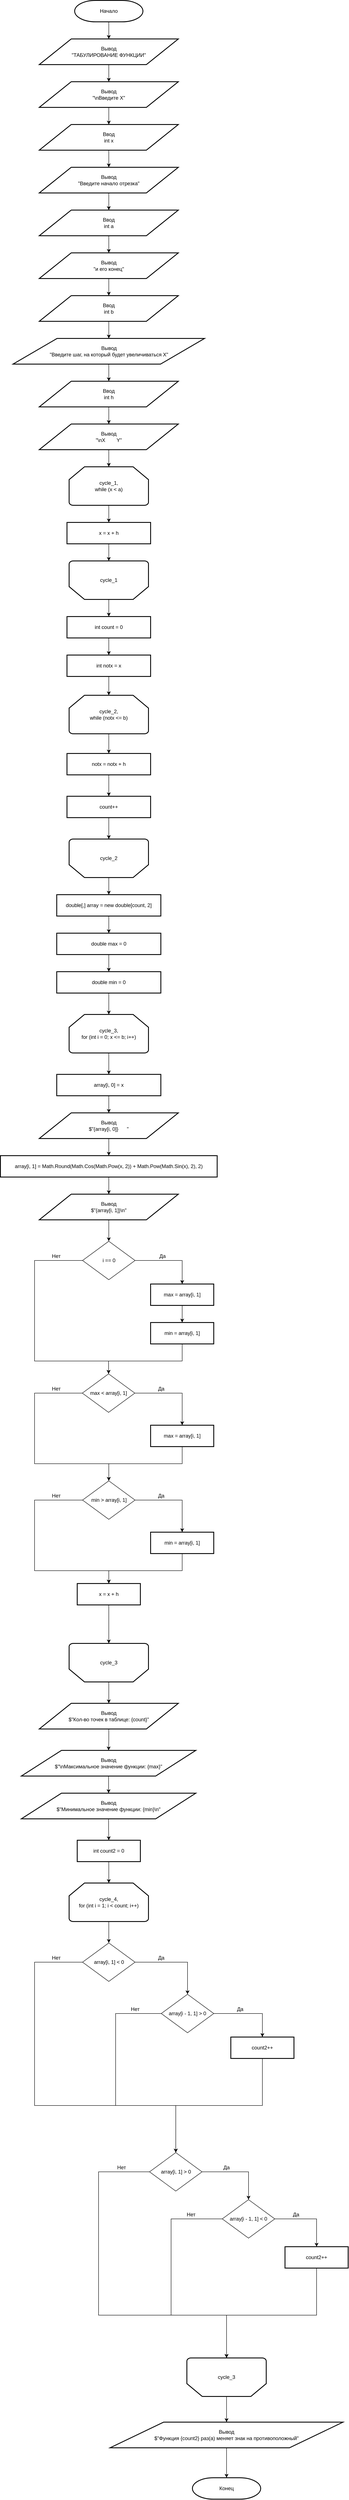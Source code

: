 <mxfile version="21.2.9" type="device">
  <diagram name="Страница 1" id="Z9K1tNPKtI9AY-vkeQpS">
    <mxGraphModel dx="1062" dy="590" grid="1" gridSize="10" guides="1" tooltips="1" connect="1" arrows="1" fold="1" page="1" pageScale="1" pageWidth="827" pageHeight="1169" math="0" shadow="0">
      <root>
        <mxCell id="0" />
        <mxCell id="1" parent="0" />
        <mxCell id="MlwLrJfvHU8HXWH9NpBG-1" style="edgeStyle=orthogonalEdgeStyle;rounded=0;orthogonalLoop=1;jettySize=auto;html=1;exitX=0.5;exitY=1;exitDx=0;exitDy=0;exitPerimeter=0;entryX=0.5;entryY=0;entryDx=0;entryDy=0;" edge="1" parent="1" source="2JxqPy2QXHR2AHmcMR86-1" target="ryswpVJ10NMLdz56twCL-1">
          <mxGeometry relative="1" as="geometry" />
        </mxCell>
        <mxCell id="2JxqPy2QXHR2AHmcMR86-1" value="Начало" style="strokeWidth=2;html=1;shape=mxgraph.flowchart.terminator;whiteSpace=wrap;" parent="1" vertex="1">
          <mxGeometry x="334" y="40" width="160" height="50" as="geometry" />
        </mxCell>
        <mxCell id="MlwLrJfvHU8HXWH9NpBG-23" style="edgeStyle=orthogonalEdgeStyle;rounded=0;orthogonalLoop=1;jettySize=auto;html=1;exitX=0.5;exitY=1;exitDx=0;exitDy=0;entryX=0.5;entryY=1;entryDx=0;entryDy=0;entryPerimeter=0;" edge="1" parent="1" source="5HvoogiQ1ebR22sNOO8Z-6" target="Q4O4J-r0xlCEo4uOXyzh-45">
          <mxGeometry relative="1" as="geometry" />
        </mxCell>
        <mxCell id="5HvoogiQ1ebR22sNOO8Z-6" value="x = x + h" style="rounded=1;whiteSpace=wrap;html=1;absoluteArcSize=1;arcSize=0;strokeWidth=2;" parent="1" vertex="1">
          <mxGeometry x="316" y="1260" width="196" height="50" as="geometry" />
        </mxCell>
        <mxCell id="MlwLrJfvHU8HXWH9NpBG-3" style="edgeStyle=orthogonalEdgeStyle;rounded=0;orthogonalLoop=1;jettySize=auto;html=1;exitX=0.5;exitY=1;exitDx=0;exitDy=0;entryX=0.5;entryY=0;entryDx=0;entryDy=0;" edge="1" parent="1" source="ryswpVJ10NMLdz56twCL-1" target="MlwLrJfvHU8HXWH9NpBG-2">
          <mxGeometry relative="1" as="geometry" />
        </mxCell>
        <mxCell id="ryswpVJ10NMLdz56twCL-1" value="Вывод&lt;br&gt;&quot;ТАБУЛИРОВАНИЕ ФУНКЦИИ&quot;" style="shape=parallelogram;html=1;strokeWidth=2;perimeter=parallelogramPerimeter;whiteSpace=wrap;rounded=1;arcSize=0;size=0.23;" parent="1" vertex="1">
          <mxGeometry x="251" y="130" width="326" height="60" as="geometry" />
        </mxCell>
        <mxCell id="MlwLrJfvHU8HXWH9NpBG-59" style="edgeStyle=orthogonalEdgeStyle;rounded=0;orthogonalLoop=1;jettySize=auto;html=1;exitX=1;exitY=0.5;exitDx=0;exitDy=0;entryX=0.5;entryY=0;entryDx=0;entryDy=0;" edge="1" parent="1" source="EwrpvE9RAgZ8z1VkeaF3-3" target="MlwLrJfvHU8HXWH9NpBG-58">
          <mxGeometry relative="1" as="geometry" />
        </mxCell>
        <mxCell id="MlwLrJfvHU8HXWH9NpBG-64" style="edgeStyle=orthogonalEdgeStyle;rounded=0;orthogonalLoop=1;jettySize=auto;html=1;exitX=0;exitY=0.5;exitDx=0;exitDy=0;entryX=0.5;entryY=0;entryDx=0;entryDy=0;" edge="1" parent="1" source="EwrpvE9RAgZ8z1VkeaF3-3" target="MlwLrJfvHU8HXWH9NpBG-62">
          <mxGeometry relative="1" as="geometry">
            <Array as="points">
              <mxPoint x="240" y="2985" />
              <mxPoint x="240" y="3220" />
              <mxPoint x="414" y="3220" />
            </Array>
          </mxGeometry>
        </mxCell>
        <mxCell id="EwrpvE9RAgZ8z1VkeaF3-3" value="i == 0" style="rhombus;whiteSpace=wrap;html=1;" parent="1" vertex="1">
          <mxGeometry x="352.5" y="2940" width="123" height="90" as="geometry" />
        </mxCell>
        <mxCell id="EwrpvE9RAgZ8z1VkeaF3-10" value="Да" style="text;html=1;strokeColor=none;fillColor=none;align=center;verticalAlign=middle;whiteSpace=wrap;rounded=0;" parent="1" vertex="1">
          <mxGeometry x="509.5" y="2960" width="60" height="30" as="geometry" />
        </mxCell>
        <mxCell id="EwrpvE9RAgZ8z1VkeaF3-16" value="Нет" style="text;html=1;strokeColor=none;fillColor=none;align=center;verticalAlign=middle;whiteSpace=wrap;rounded=0;" parent="1" vertex="1">
          <mxGeometry x="261" y="2960" width="60" height="30" as="geometry" />
        </mxCell>
        <mxCell id="EwrpvE9RAgZ8z1VkeaF3-70" value="Конец" style="strokeWidth=2;html=1;shape=mxgraph.flowchart.terminator;whiteSpace=wrap;" parent="1" vertex="1">
          <mxGeometry x="610" y="5830" width="160" height="50" as="geometry" />
        </mxCell>
        <mxCell id="MlwLrJfvHU8HXWH9NpBG-22" style="edgeStyle=orthogonalEdgeStyle;rounded=0;orthogonalLoop=1;jettySize=auto;html=1;exitX=0.5;exitY=1;exitDx=0;exitDy=0;exitPerimeter=0;entryX=0.5;entryY=0;entryDx=0;entryDy=0;" edge="1" parent="1" source="Q4O4J-r0xlCEo4uOXyzh-39" target="5HvoogiQ1ebR22sNOO8Z-6">
          <mxGeometry relative="1" as="geometry" />
        </mxCell>
        <mxCell id="Q4O4J-r0xlCEo4uOXyzh-39" value="cycle_1,&lt;br&gt;while (x &amp;lt; a)" style="strokeWidth=2;html=1;shape=mxgraph.flowchart.loop_limit;whiteSpace=wrap;" parent="1" vertex="1">
          <mxGeometry x="321" y="1130" width="186" height="90" as="geometry" />
        </mxCell>
        <mxCell id="Q4O4J-r0xlCEo4uOXyzh-47" value="" style="group" parent="1" vertex="1" connectable="0">
          <mxGeometry x="321" y="1350" width="186" height="90" as="geometry" />
        </mxCell>
        <mxCell id="Q4O4J-r0xlCEo4uOXyzh-45" value="" style="strokeWidth=2;html=1;shape=mxgraph.flowchart.loop_limit;whiteSpace=wrap;rotation=-180;" parent="Q4O4J-r0xlCEo4uOXyzh-47" vertex="1">
          <mxGeometry width="186" height="90" as="geometry" />
        </mxCell>
        <mxCell id="Q4O4J-r0xlCEo4uOXyzh-46" value="cycle_1" style="text;html=1;strokeColor=none;fillColor=none;align=center;verticalAlign=middle;whiteSpace=wrap;rounded=0;" parent="Q4O4J-r0xlCEo4uOXyzh-47" vertex="1">
          <mxGeometry x="63" y="30" width="60" height="30" as="geometry" />
        </mxCell>
        <mxCell id="MlwLrJfvHU8HXWH9NpBG-5" style="edgeStyle=orthogonalEdgeStyle;rounded=0;orthogonalLoop=1;jettySize=auto;html=1;exitX=0.5;exitY=1;exitDx=0;exitDy=0;entryX=0.5;entryY=0;entryDx=0;entryDy=0;" edge="1" parent="1" source="MlwLrJfvHU8HXWH9NpBG-2" target="MlwLrJfvHU8HXWH9NpBG-4">
          <mxGeometry relative="1" as="geometry" />
        </mxCell>
        <mxCell id="MlwLrJfvHU8HXWH9NpBG-2" value="Вывод&lt;br&gt;&quot;\nВведите X&quot;" style="shape=parallelogram;html=1;strokeWidth=2;perimeter=parallelogramPerimeter;whiteSpace=wrap;rounded=1;arcSize=0;size=0.23;" vertex="1" parent="1">
          <mxGeometry x="251" y="230" width="326" height="60" as="geometry" />
        </mxCell>
        <mxCell id="MlwLrJfvHU8HXWH9NpBG-7" style="edgeStyle=orthogonalEdgeStyle;rounded=0;orthogonalLoop=1;jettySize=auto;html=1;exitX=0.5;exitY=1;exitDx=0;exitDy=0;entryX=0.5;entryY=0;entryDx=0;entryDy=0;" edge="1" parent="1" source="MlwLrJfvHU8HXWH9NpBG-4" target="MlwLrJfvHU8HXWH9NpBG-6">
          <mxGeometry relative="1" as="geometry" />
        </mxCell>
        <mxCell id="MlwLrJfvHU8HXWH9NpBG-4" value="Ввод&lt;br&gt;int x" style="shape=parallelogram;html=1;strokeWidth=2;perimeter=parallelogramPerimeter;whiteSpace=wrap;rounded=1;arcSize=0;size=0.23;" vertex="1" parent="1">
          <mxGeometry x="251" y="330" width="326" height="60" as="geometry" />
        </mxCell>
        <mxCell id="MlwLrJfvHU8HXWH9NpBG-9" style="edgeStyle=orthogonalEdgeStyle;rounded=0;orthogonalLoop=1;jettySize=auto;html=1;exitX=0.5;exitY=1;exitDx=0;exitDy=0;entryX=0.5;entryY=0;entryDx=0;entryDy=0;" edge="1" parent="1" source="MlwLrJfvHU8HXWH9NpBG-6" target="MlwLrJfvHU8HXWH9NpBG-8">
          <mxGeometry relative="1" as="geometry" />
        </mxCell>
        <mxCell id="MlwLrJfvHU8HXWH9NpBG-6" value="Вывод&lt;br&gt;&quot;Введите начало отрезка&quot;" style="shape=parallelogram;html=1;strokeWidth=2;perimeter=parallelogramPerimeter;whiteSpace=wrap;rounded=1;arcSize=0;size=0.23;" vertex="1" parent="1">
          <mxGeometry x="251" y="430" width="326" height="60" as="geometry" />
        </mxCell>
        <mxCell id="MlwLrJfvHU8HXWH9NpBG-11" style="edgeStyle=orthogonalEdgeStyle;rounded=0;orthogonalLoop=1;jettySize=auto;html=1;exitX=0.5;exitY=1;exitDx=0;exitDy=0;entryX=0.5;entryY=0;entryDx=0;entryDy=0;" edge="1" parent="1" source="MlwLrJfvHU8HXWH9NpBG-8" target="MlwLrJfvHU8HXWH9NpBG-10">
          <mxGeometry relative="1" as="geometry" />
        </mxCell>
        <mxCell id="MlwLrJfvHU8HXWH9NpBG-8" value="Ввод&lt;br&gt;int a" style="shape=parallelogram;html=1;strokeWidth=2;perimeter=parallelogramPerimeter;whiteSpace=wrap;rounded=1;arcSize=0;size=0.23;" vertex="1" parent="1">
          <mxGeometry x="251" y="530" width="326" height="60" as="geometry" />
        </mxCell>
        <mxCell id="MlwLrJfvHU8HXWH9NpBG-13" style="edgeStyle=orthogonalEdgeStyle;rounded=0;orthogonalLoop=1;jettySize=auto;html=1;exitX=0.5;exitY=1;exitDx=0;exitDy=0;entryX=0.5;entryY=0;entryDx=0;entryDy=0;" edge="1" parent="1" source="MlwLrJfvHU8HXWH9NpBG-10" target="MlwLrJfvHU8HXWH9NpBG-12">
          <mxGeometry relative="1" as="geometry" />
        </mxCell>
        <mxCell id="MlwLrJfvHU8HXWH9NpBG-10" value="Вывод&lt;br&gt;&quot;и его конец&quot;" style="shape=parallelogram;html=1;strokeWidth=2;perimeter=parallelogramPerimeter;whiteSpace=wrap;rounded=1;arcSize=0;size=0.23;" vertex="1" parent="1">
          <mxGeometry x="251" y="630" width="326" height="60" as="geometry" />
        </mxCell>
        <mxCell id="MlwLrJfvHU8HXWH9NpBG-15" style="edgeStyle=orthogonalEdgeStyle;rounded=0;orthogonalLoop=1;jettySize=auto;html=1;exitX=0.5;exitY=1;exitDx=0;exitDy=0;entryX=0.5;entryY=0;entryDx=0;entryDy=0;" edge="1" parent="1" source="MlwLrJfvHU8HXWH9NpBG-12" target="MlwLrJfvHU8HXWH9NpBG-14">
          <mxGeometry relative="1" as="geometry" />
        </mxCell>
        <mxCell id="MlwLrJfvHU8HXWH9NpBG-12" value="Ввод&lt;br&gt;int b" style="shape=parallelogram;html=1;strokeWidth=2;perimeter=parallelogramPerimeter;whiteSpace=wrap;rounded=1;arcSize=0;size=0.23;" vertex="1" parent="1">
          <mxGeometry x="251" y="730" width="326" height="60" as="geometry" />
        </mxCell>
        <mxCell id="MlwLrJfvHU8HXWH9NpBG-17" style="edgeStyle=orthogonalEdgeStyle;rounded=0;orthogonalLoop=1;jettySize=auto;html=1;exitX=0.5;exitY=1;exitDx=0;exitDy=0;entryX=0.5;entryY=0;entryDx=0;entryDy=0;" edge="1" parent="1" source="MlwLrJfvHU8HXWH9NpBG-14" target="MlwLrJfvHU8HXWH9NpBG-16">
          <mxGeometry relative="1" as="geometry" />
        </mxCell>
        <mxCell id="MlwLrJfvHU8HXWH9NpBG-14" value="Вывод&lt;br&gt;&quot;Введите шаг, на который будет увеличиваться X&quot;" style="shape=parallelogram;html=1;strokeWidth=2;perimeter=parallelogramPerimeter;whiteSpace=wrap;rounded=1;arcSize=0;size=0.23;" vertex="1" parent="1">
          <mxGeometry x="189.5" y="830" width="449" height="60" as="geometry" />
        </mxCell>
        <mxCell id="MlwLrJfvHU8HXWH9NpBG-20" style="edgeStyle=orthogonalEdgeStyle;rounded=0;orthogonalLoop=1;jettySize=auto;html=1;exitX=0.5;exitY=1;exitDx=0;exitDy=0;entryX=0.5;entryY=0;entryDx=0;entryDy=0;" edge="1" parent="1" source="MlwLrJfvHU8HXWH9NpBG-16" target="MlwLrJfvHU8HXWH9NpBG-19">
          <mxGeometry relative="1" as="geometry" />
        </mxCell>
        <mxCell id="MlwLrJfvHU8HXWH9NpBG-16" value="Ввод&lt;br&gt;int h" style="shape=parallelogram;html=1;strokeWidth=2;perimeter=parallelogramPerimeter;whiteSpace=wrap;rounded=1;arcSize=0;size=0.23;" vertex="1" parent="1">
          <mxGeometry x="251" y="930" width="326" height="60" as="geometry" />
        </mxCell>
        <mxCell id="MlwLrJfvHU8HXWH9NpBG-21" style="edgeStyle=orthogonalEdgeStyle;rounded=0;orthogonalLoop=1;jettySize=auto;html=1;exitX=0.5;exitY=1;exitDx=0;exitDy=0;entryX=0.5;entryY=0;entryDx=0;entryDy=0;entryPerimeter=0;" edge="1" parent="1" source="MlwLrJfvHU8HXWH9NpBG-19" target="Q4O4J-r0xlCEo4uOXyzh-39">
          <mxGeometry relative="1" as="geometry" />
        </mxCell>
        <mxCell id="MlwLrJfvHU8HXWH9NpBG-19" value="Вывод&lt;br&gt;&quot;\nX&amp;nbsp; &amp;nbsp; &amp;nbsp; &amp;nbsp; Y&quot;" style="shape=parallelogram;html=1;strokeWidth=2;perimeter=parallelogramPerimeter;whiteSpace=wrap;rounded=1;arcSize=0;size=0.23;" vertex="1" parent="1">
          <mxGeometry x="251" y="1030" width="326" height="60" as="geometry" />
        </mxCell>
        <mxCell id="MlwLrJfvHU8HXWH9NpBG-27" style="edgeStyle=orthogonalEdgeStyle;rounded=0;orthogonalLoop=1;jettySize=auto;html=1;exitX=0.5;exitY=1;exitDx=0;exitDy=0;entryX=0.5;entryY=0;entryDx=0;entryDy=0;" edge="1" parent="1" source="MlwLrJfvHU8HXWH9NpBG-24" target="MlwLrJfvHU8HXWH9NpBG-26">
          <mxGeometry relative="1" as="geometry" />
        </mxCell>
        <mxCell id="MlwLrJfvHU8HXWH9NpBG-24" value="int count = 0" style="rounded=1;whiteSpace=wrap;html=1;absoluteArcSize=1;arcSize=0;strokeWidth=2;" vertex="1" parent="1">
          <mxGeometry x="316" y="1480" width="196" height="50" as="geometry" />
        </mxCell>
        <mxCell id="MlwLrJfvHU8HXWH9NpBG-25" style="edgeStyle=orthogonalEdgeStyle;rounded=0;orthogonalLoop=1;jettySize=auto;html=1;exitX=0.5;exitY=0;exitDx=0;exitDy=0;exitPerimeter=0;entryX=0.5;entryY=0;entryDx=0;entryDy=0;" edge="1" parent="1" source="Q4O4J-r0xlCEo4uOXyzh-45" target="MlwLrJfvHU8HXWH9NpBG-24">
          <mxGeometry relative="1" as="geometry" />
        </mxCell>
        <mxCell id="MlwLrJfvHU8HXWH9NpBG-29" style="edgeStyle=orthogonalEdgeStyle;rounded=0;orthogonalLoop=1;jettySize=auto;html=1;exitX=0.5;exitY=1;exitDx=0;exitDy=0;entryX=0.5;entryY=0;entryDx=0;entryDy=0;entryPerimeter=0;" edge="1" parent="1" source="MlwLrJfvHU8HXWH9NpBG-26" target="MlwLrJfvHU8HXWH9NpBG-28">
          <mxGeometry relative="1" as="geometry" />
        </mxCell>
        <mxCell id="MlwLrJfvHU8HXWH9NpBG-26" value="int notx = x" style="rounded=1;whiteSpace=wrap;html=1;absoluteArcSize=1;arcSize=0;strokeWidth=2;" vertex="1" parent="1">
          <mxGeometry x="316" y="1570" width="196" height="50" as="geometry" />
        </mxCell>
        <mxCell id="MlwLrJfvHU8HXWH9NpBG-31" style="edgeStyle=orthogonalEdgeStyle;rounded=0;orthogonalLoop=1;jettySize=auto;html=1;exitX=0.5;exitY=1;exitDx=0;exitDy=0;exitPerimeter=0;entryX=0.5;entryY=0;entryDx=0;entryDy=0;" edge="1" parent="1" source="MlwLrJfvHU8HXWH9NpBG-28" target="MlwLrJfvHU8HXWH9NpBG-30">
          <mxGeometry relative="1" as="geometry" />
        </mxCell>
        <mxCell id="MlwLrJfvHU8HXWH9NpBG-28" value="cycle_2,&lt;br&gt;while (notx &amp;lt;= b)" style="strokeWidth=2;html=1;shape=mxgraph.flowchart.loop_limit;whiteSpace=wrap;" vertex="1" parent="1">
          <mxGeometry x="321" y="1664" width="186" height="90" as="geometry" />
        </mxCell>
        <mxCell id="MlwLrJfvHU8HXWH9NpBG-33" style="edgeStyle=orthogonalEdgeStyle;rounded=0;orthogonalLoop=1;jettySize=auto;html=1;exitX=0.5;exitY=1;exitDx=0;exitDy=0;entryX=0.5;entryY=0;entryDx=0;entryDy=0;" edge="1" parent="1" source="MlwLrJfvHU8HXWH9NpBG-30" target="MlwLrJfvHU8HXWH9NpBG-32">
          <mxGeometry relative="1" as="geometry" />
        </mxCell>
        <mxCell id="MlwLrJfvHU8HXWH9NpBG-30" value="notx = notx + h" style="rounded=1;whiteSpace=wrap;html=1;absoluteArcSize=1;arcSize=0;strokeWidth=2;" vertex="1" parent="1">
          <mxGeometry x="316" y="1800" width="196" height="50" as="geometry" />
        </mxCell>
        <mxCell id="MlwLrJfvHU8HXWH9NpBG-40" style="edgeStyle=orthogonalEdgeStyle;rounded=0;orthogonalLoop=1;jettySize=auto;html=1;exitX=0.5;exitY=1;exitDx=0;exitDy=0;entryX=0.5;entryY=1;entryDx=0;entryDy=0;entryPerimeter=0;" edge="1" parent="1" source="MlwLrJfvHU8HXWH9NpBG-32" target="MlwLrJfvHU8HXWH9NpBG-37">
          <mxGeometry relative="1" as="geometry" />
        </mxCell>
        <mxCell id="MlwLrJfvHU8HXWH9NpBG-32" value="count++" style="rounded=1;whiteSpace=wrap;html=1;absoluteArcSize=1;arcSize=0;strokeWidth=2;" vertex="1" parent="1">
          <mxGeometry x="316" y="1900" width="196" height="50" as="geometry" />
        </mxCell>
        <mxCell id="MlwLrJfvHU8HXWH9NpBG-36" value="" style="group" vertex="1" connectable="0" parent="1">
          <mxGeometry x="321" y="2000" width="186" height="90" as="geometry" />
        </mxCell>
        <mxCell id="MlwLrJfvHU8HXWH9NpBG-37" value="" style="strokeWidth=2;html=1;shape=mxgraph.flowchart.loop_limit;whiteSpace=wrap;rotation=-180;" vertex="1" parent="MlwLrJfvHU8HXWH9NpBG-36">
          <mxGeometry width="186" height="90" as="geometry" />
        </mxCell>
        <mxCell id="MlwLrJfvHU8HXWH9NpBG-38" value="cycle_2" style="text;html=1;strokeColor=none;fillColor=none;align=center;verticalAlign=middle;whiteSpace=wrap;rounded=0;" vertex="1" parent="MlwLrJfvHU8HXWH9NpBG-36">
          <mxGeometry x="63" y="30" width="60" height="30" as="geometry" />
        </mxCell>
        <mxCell id="MlwLrJfvHU8HXWH9NpBG-44" style="edgeStyle=orthogonalEdgeStyle;rounded=0;orthogonalLoop=1;jettySize=auto;html=1;exitX=0.5;exitY=1;exitDx=0;exitDy=0;entryX=0.5;entryY=0;entryDx=0;entryDy=0;" edge="1" parent="1" source="MlwLrJfvHU8HXWH9NpBG-41" target="MlwLrJfvHU8HXWH9NpBG-43">
          <mxGeometry relative="1" as="geometry" />
        </mxCell>
        <mxCell id="MlwLrJfvHU8HXWH9NpBG-41" value="double[,] array = new double[count, 2]" style="rounded=1;whiteSpace=wrap;html=1;absoluteArcSize=1;arcSize=0;strokeWidth=2;" vertex="1" parent="1">
          <mxGeometry x="292" y="2130" width="244" height="50" as="geometry" />
        </mxCell>
        <mxCell id="MlwLrJfvHU8HXWH9NpBG-42" style="edgeStyle=orthogonalEdgeStyle;rounded=0;orthogonalLoop=1;jettySize=auto;html=1;exitX=0.5;exitY=0;exitDx=0;exitDy=0;exitPerimeter=0;entryX=0.5;entryY=0;entryDx=0;entryDy=0;" edge="1" parent="1" source="MlwLrJfvHU8HXWH9NpBG-37" target="MlwLrJfvHU8HXWH9NpBG-41">
          <mxGeometry relative="1" as="geometry" />
        </mxCell>
        <mxCell id="MlwLrJfvHU8HXWH9NpBG-46" style="edgeStyle=orthogonalEdgeStyle;rounded=0;orthogonalLoop=1;jettySize=auto;html=1;exitX=0.5;exitY=1;exitDx=0;exitDy=0;entryX=0.5;entryY=0;entryDx=0;entryDy=0;" edge="1" parent="1" source="MlwLrJfvHU8HXWH9NpBG-43" target="MlwLrJfvHU8HXWH9NpBG-45">
          <mxGeometry relative="1" as="geometry" />
        </mxCell>
        <mxCell id="MlwLrJfvHU8HXWH9NpBG-43" value="double max = 0" style="rounded=1;whiteSpace=wrap;html=1;absoluteArcSize=1;arcSize=0;strokeWidth=2;" vertex="1" parent="1">
          <mxGeometry x="292" y="2220" width="244" height="50" as="geometry" />
        </mxCell>
        <mxCell id="MlwLrJfvHU8HXWH9NpBG-48" style="edgeStyle=orthogonalEdgeStyle;rounded=0;orthogonalLoop=1;jettySize=auto;html=1;exitX=0.5;exitY=1;exitDx=0;exitDy=0;entryX=0.5;entryY=0;entryDx=0;entryDy=0;entryPerimeter=0;" edge="1" parent="1" source="MlwLrJfvHU8HXWH9NpBG-45" target="MlwLrJfvHU8HXWH9NpBG-47">
          <mxGeometry relative="1" as="geometry" />
        </mxCell>
        <mxCell id="MlwLrJfvHU8HXWH9NpBG-45" value="double min = 0" style="rounded=1;whiteSpace=wrap;html=1;absoluteArcSize=1;arcSize=0;strokeWidth=2;" vertex="1" parent="1">
          <mxGeometry x="292" y="2310" width="244" height="50" as="geometry" />
        </mxCell>
        <mxCell id="MlwLrJfvHU8HXWH9NpBG-50" style="edgeStyle=orthogonalEdgeStyle;rounded=0;orthogonalLoop=1;jettySize=auto;html=1;exitX=0.5;exitY=1;exitDx=0;exitDy=0;exitPerimeter=0;entryX=0.5;entryY=0;entryDx=0;entryDy=0;" edge="1" parent="1" source="MlwLrJfvHU8HXWH9NpBG-47" target="MlwLrJfvHU8HXWH9NpBG-49">
          <mxGeometry relative="1" as="geometry" />
        </mxCell>
        <mxCell id="MlwLrJfvHU8HXWH9NpBG-47" value="cycle_3,&lt;br&gt;for (int i = 0; x &amp;lt;= b; i++)" style="strokeWidth=2;html=1;shape=mxgraph.flowchart.loop_limit;whiteSpace=wrap;" vertex="1" parent="1">
          <mxGeometry x="321" y="2410" width="186" height="90" as="geometry" />
        </mxCell>
        <mxCell id="MlwLrJfvHU8HXWH9NpBG-52" style="edgeStyle=orthogonalEdgeStyle;rounded=0;orthogonalLoop=1;jettySize=auto;html=1;exitX=0.5;exitY=1;exitDx=0;exitDy=0;entryX=0.5;entryY=0;entryDx=0;entryDy=0;" edge="1" parent="1" source="MlwLrJfvHU8HXWH9NpBG-49" target="MlwLrJfvHU8HXWH9NpBG-51">
          <mxGeometry relative="1" as="geometry" />
        </mxCell>
        <mxCell id="MlwLrJfvHU8HXWH9NpBG-49" value="array[i, 0] = x" style="rounded=1;whiteSpace=wrap;html=1;absoluteArcSize=1;arcSize=0;strokeWidth=2;" vertex="1" parent="1">
          <mxGeometry x="292" y="2550" width="244" height="50" as="geometry" />
        </mxCell>
        <mxCell id="MlwLrJfvHU8HXWH9NpBG-54" style="edgeStyle=orthogonalEdgeStyle;rounded=0;orthogonalLoop=1;jettySize=auto;html=1;exitX=0.5;exitY=1;exitDx=0;exitDy=0;entryX=0.5;entryY=0;entryDx=0;entryDy=0;" edge="1" parent="1" source="MlwLrJfvHU8HXWH9NpBG-51" target="MlwLrJfvHU8HXWH9NpBG-53">
          <mxGeometry relative="1" as="geometry" />
        </mxCell>
        <mxCell id="MlwLrJfvHU8HXWH9NpBG-51" value="Вывод&lt;br&gt;$&quot;{array[i, 0]}&amp;nbsp; &amp;nbsp; &amp;nbsp; &quot;" style="shape=parallelogram;html=1;strokeWidth=2;perimeter=parallelogramPerimeter;whiteSpace=wrap;rounded=1;arcSize=0;size=0.23;" vertex="1" parent="1">
          <mxGeometry x="251" y="2640" width="326" height="60" as="geometry" />
        </mxCell>
        <mxCell id="MlwLrJfvHU8HXWH9NpBG-56" style="edgeStyle=orthogonalEdgeStyle;rounded=0;orthogonalLoop=1;jettySize=auto;html=1;exitX=0.5;exitY=1;exitDx=0;exitDy=0;entryX=0.5;entryY=0;entryDx=0;entryDy=0;" edge="1" parent="1" source="MlwLrJfvHU8HXWH9NpBG-53" target="MlwLrJfvHU8HXWH9NpBG-55">
          <mxGeometry relative="1" as="geometry" />
        </mxCell>
        <mxCell id="MlwLrJfvHU8HXWH9NpBG-53" value="array[i, 1] = Math.Round(Math.Cos(Math.Pow(x, 2)) + Math.Pow(Math.Sin(x), 2), 2)" style="rounded=1;whiteSpace=wrap;html=1;absoluteArcSize=1;arcSize=0;strokeWidth=2;" vertex="1" parent="1">
          <mxGeometry x="160" y="2740" width="508" height="50" as="geometry" />
        </mxCell>
        <mxCell id="MlwLrJfvHU8HXWH9NpBG-57" style="edgeStyle=orthogonalEdgeStyle;rounded=0;orthogonalLoop=1;jettySize=auto;html=1;exitX=0.5;exitY=1;exitDx=0;exitDy=0;entryX=0.5;entryY=0;entryDx=0;entryDy=0;" edge="1" parent="1" source="MlwLrJfvHU8HXWH9NpBG-55" target="EwrpvE9RAgZ8z1VkeaF3-3">
          <mxGeometry relative="1" as="geometry" />
        </mxCell>
        <mxCell id="MlwLrJfvHU8HXWH9NpBG-55" value="Вывод&lt;br&gt;$&quot;{array[i, 1]}\n&quot;" style="shape=parallelogram;html=1;strokeWidth=2;perimeter=parallelogramPerimeter;whiteSpace=wrap;rounded=1;arcSize=0;size=0.23;" vertex="1" parent="1">
          <mxGeometry x="251" y="2830" width="326" height="60" as="geometry" />
        </mxCell>
        <mxCell id="MlwLrJfvHU8HXWH9NpBG-61" style="edgeStyle=orthogonalEdgeStyle;rounded=0;orthogonalLoop=1;jettySize=auto;html=1;exitX=0.5;exitY=1;exitDx=0;exitDy=0;entryX=0.5;entryY=0;entryDx=0;entryDy=0;" edge="1" parent="1" source="MlwLrJfvHU8HXWH9NpBG-58" target="MlwLrJfvHU8HXWH9NpBG-60">
          <mxGeometry relative="1" as="geometry" />
        </mxCell>
        <mxCell id="MlwLrJfvHU8HXWH9NpBG-58" value="max = array[i, 1]" style="rounded=1;whiteSpace=wrap;html=1;absoluteArcSize=1;arcSize=0;strokeWidth=2;" vertex="1" parent="1">
          <mxGeometry x="512" y="3040" width="148" height="50" as="geometry" />
        </mxCell>
        <mxCell id="MlwLrJfvHU8HXWH9NpBG-63" style="edgeStyle=orthogonalEdgeStyle;rounded=0;orthogonalLoop=1;jettySize=auto;html=1;exitX=0.5;exitY=1;exitDx=0;exitDy=0;entryX=0.5;entryY=0;entryDx=0;entryDy=0;" edge="1" parent="1" source="MlwLrJfvHU8HXWH9NpBG-60" target="MlwLrJfvHU8HXWH9NpBG-62">
          <mxGeometry relative="1" as="geometry">
            <Array as="points">
              <mxPoint x="586" y="3220" />
              <mxPoint x="414" y="3220" />
            </Array>
          </mxGeometry>
        </mxCell>
        <mxCell id="MlwLrJfvHU8HXWH9NpBG-60" value="min = array[i, 1]" style="rounded=1;whiteSpace=wrap;html=1;absoluteArcSize=1;arcSize=0;strokeWidth=2;" vertex="1" parent="1">
          <mxGeometry x="512" y="3130" width="148" height="50" as="geometry" />
        </mxCell>
        <mxCell id="MlwLrJfvHU8HXWH9NpBG-66" style="edgeStyle=orthogonalEdgeStyle;rounded=0;orthogonalLoop=1;jettySize=auto;html=1;exitX=1;exitY=0.5;exitDx=0;exitDy=0;entryX=0.5;entryY=0;entryDx=0;entryDy=0;" edge="1" parent="1" source="MlwLrJfvHU8HXWH9NpBG-62" target="MlwLrJfvHU8HXWH9NpBG-65">
          <mxGeometry relative="1" as="geometry" />
        </mxCell>
        <mxCell id="MlwLrJfvHU8HXWH9NpBG-70" style="edgeStyle=orthogonalEdgeStyle;rounded=0;orthogonalLoop=1;jettySize=auto;html=1;exitX=0;exitY=0.5;exitDx=0;exitDy=0;entryX=0.5;entryY=0;entryDx=0;entryDy=0;" edge="1" parent="1" source="MlwLrJfvHU8HXWH9NpBG-62" target="MlwLrJfvHU8HXWH9NpBG-68">
          <mxGeometry relative="1" as="geometry">
            <Array as="points">
              <mxPoint x="240" y="3295" />
              <mxPoint x="240" y="3460" />
              <mxPoint x="414" y="3460" />
            </Array>
          </mxGeometry>
        </mxCell>
        <mxCell id="MlwLrJfvHU8HXWH9NpBG-62" value="max &amp;lt; array[i, 1]" style="rhombus;whiteSpace=wrap;html=1;" vertex="1" parent="1">
          <mxGeometry x="352" y="3250" width="123" height="90" as="geometry" />
        </mxCell>
        <mxCell id="MlwLrJfvHU8HXWH9NpBG-69" style="edgeStyle=orthogonalEdgeStyle;rounded=0;orthogonalLoop=1;jettySize=auto;html=1;exitX=0.5;exitY=1;exitDx=0;exitDy=0;entryX=0.5;entryY=0;entryDx=0;entryDy=0;" edge="1" parent="1" source="MlwLrJfvHU8HXWH9NpBG-65" target="MlwLrJfvHU8HXWH9NpBG-68">
          <mxGeometry relative="1" as="geometry" />
        </mxCell>
        <mxCell id="MlwLrJfvHU8HXWH9NpBG-65" value="max = array[i, 1]" style="rounded=1;whiteSpace=wrap;html=1;absoluteArcSize=1;arcSize=0;strokeWidth=2;" vertex="1" parent="1">
          <mxGeometry x="512" y="3370" width="148" height="50" as="geometry" />
        </mxCell>
        <mxCell id="MlwLrJfvHU8HXWH9NpBG-67" value="Да" style="text;html=1;strokeColor=none;fillColor=none;align=center;verticalAlign=middle;whiteSpace=wrap;rounded=0;" vertex="1" parent="1">
          <mxGeometry x="507" y="3270" width="60" height="30" as="geometry" />
        </mxCell>
        <mxCell id="MlwLrJfvHU8HXWH9NpBG-73" style="edgeStyle=orthogonalEdgeStyle;rounded=0;orthogonalLoop=1;jettySize=auto;html=1;exitX=1;exitY=0.5;exitDx=0;exitDy=0;entryX=0.5;entryY=0;entryDx=0;entryDy=0;" edge="1" parent="1" source="MlwLrJfvHU8HXWH9NpBG-68" target="MlwLrJfvHU8HXWH9NpBG-72">
          <mxGeometry relative="1" as="geometry" />
        </mxCell>
        <mxCell id="MlwLrJfvHU8HXWH9NpBG-76" style="edgeStyle=orthogonalEdgeStyle;rounded=0;orthogonalLoop=1;jettySize=auto;html=1;exitX=0;exitY=0.5;exitDx=0;exitDy=0;entryX=0.5;entryY=0;entryDx=0;entryDy=0;" edge="1" parent="1" source="MlwLrJfvHU8HXWH9NpBG-68" target="MlwLrJfvHU8HXWH9NpBG-74">
          <mxGeometry relative="1" as="geometry">
            <Array as="points">
              <mxPoint x="240" y="3545" />
              <mxPoint x="240" y="3710" />
              <mxPoint x="414" y="3710" />
            </Array>
          </mxGeometry>
        </mxCell>
        <mxCell id="MlwLrJfvHU8HXWH9NpBG-68" value="min &amp;gt; array[i, 1]" style="rhombus;whiteSpace=wrap;html=1;" vertex="1" parent="1">
          <mxGeometry x="352.5" y="3500" width="123" height="90" as="geometry" />
        </mxCell>
        <mxCell id="MlwLrJfvHU8HXWH9NpBG-71" value="Нет" style="text;html=1;strokeColor=none;fillColor=none;align=center;verticalAlign=middle;whiteSpace=wrap;rounded=0;" vertex="1" parent="1">
          <mxGeometry x="261" y="3270" width="60" height="30" as="geometry" />
        </mxCell>
        <mxCell id="MlwLrJfvHU8HXWH9NpBG-75" style="edgeStyle=orthogonalEdgeStyle;rounded=0;orthogonalLoop=1;jettySize=auto;html=1;exitX=0.5;exitY=1;exitDx=0;exitDy=0;entryX=0.5;entryY=0;entryDx=0;entryDy=0;" edge="1" parent="1" source="MlwLrJfvHU8HXWH9NpBG-72" target="MlwLrJfvHU8HXWH9NpBG-74">
          <mxGeometry relative="1" as="geometry">
            <Array as="points">
              <mxPoint x="586" y="3710" />
              <mxPoint x="414" y="3710" />
            </Array>
          </mxGeometry>
        </mxCell>
        <mxCell id="MlwLrJfvHU8HXWH9NpBG-72" value="min = array[i, 1]" style="rounded=1;whiteSpace=wrap;html=1;absoluteArcSize=1;arcSize=0;strokeWidth=2;" vertex="1" parent="1">
          <mxGeometry x="512" y="3620" width="148" height="50" as="geometry" />
        </mxCell>
        <mxCell id="MlwLrJfvHU8HXWH9NpBG-82" style="edgeStyle=orthogonalEdgeStyle;rounded=0;orthogonalLoop=1;jettySize=auto;html=1;exitX=0.5;exitY=1;exitDx=0;exitDy=0;entryX=0.5;entryY=1;entryDx=0;entryDy=0;entryPerimeter=0;" edge="1" parent="1" source="MlwLrJfvHU8HXWH9NpBG-74" target="MlwLrJfvHU8HXWH9NpBG-80">
          <mxGeometry relative="1" as="geometry" />
        </mxCell>
        <mxCell id="MlwLrJfvHU8HXWH9NpBG-74" value="x = x + h" style="rounded=1;whiteSpace=wrap;html=1;absoluteArcSize=1;arcSize=0;strokeWidth=2;" vertex="1" parent="1">
          <mxGeometry x="340" y="3740" width="148" height="50" as="geometry" />
        </mxCell>
        <mxCell id="MlwLrJfvHU8HXWH9NpBG-77" value="Да" style="text;html=1;strokeColor=none;fillColor=none;align=center;verticalAlign=middle;whiteSpace=wrap;rounded=0;" vertex="1" parent="1">
          <mxGeometry x="507" y="3520" width="60" height="30" as="geometry" />
        </mxCell>
        <mxCell id="MlwLrJfvHU8HXWH9NpBG-78" value="Нет" style="text;html=1;strokeColor=none;fillColor=none;align=center;verticalAlign=middle;whiteSpace=wrap;rounded=0;" vertex="1" parent="1">
          <mxGeometry x="261" y="3520" width="60" height="30" as="geometry" />
        </mxCell>
        <mxCell id="MlwLrJfvHU8HXWH9NpBG-79" value="" style="group" vertex="1" connectable="0" parent="1">
          <mxGeometry x="321" y="3880" width="186" height="90" as="geometry" />
        </mxCell>
        <mxCell id="MlwLrJfvHU8HXWH9NpBG-80" value="" style="strokeWidth=2;html=1;shape=mxgraph.flowchart.loop_limit;whiteSpace=wrap;rotation=-180;" vertex="1" parent="MlwLrJfvHU8HXWH9NpBG-79">
          <mxGeometry width="186" height="90" as="geometry" />
        </mxCell>
        <mxCell id="MlwLrJfvHU8HXWH9NpBG-81" value="cycle_3" style="text;html=1;strokeColor=none;fillColor=none;align=center;verticalAlign=middle;whiteSpace=wrap;rounded=0;" vertex="1" parent="MlwLrJfvHU8HXWH9NpBG-79">
          <mxGeometry x="63" y="30" width="60" height="30" as="geometry" />
        </mxCell>
        <mxCell id="MlwLrJfvHU8HXWH9NpBG-86" style="edgeStyle=orthogonalEdgeStyle;rounded=0;orthogonalLoop=1;jettySize=auto;html=1;exitX=0.5;exitY=1;exitDx=0;exitDy=0;entryX=0.5;entryY=0;entryDx=0;entryDy=0;" edge="1" parent="1" source="MlwLrJfvHU8HXWH9NpBG-83" target="MlwLrJfvHU8HXWH9NpBG-85">
          <mxGeometry relative="1" as="geometry" />
        </mxCell>
        <mxCell id="MlwLrJfvHU8HXWH9NpBG-83" value="Вывод&lt;br&gt;$&quot;Кол-во точек в таблице: {count}&quot;" style="shape=parallelogram;html=1;strokeWidth=2;perimeter=parallelogramPerimeter;whiteSpace=wrap;rounded=1;arcSize=0;size=0.23;" vertex="1" parent="1">
          <mxGeometry x="251" y="4020" width="326" height="60" as="geometry" />
        </mxCell>
        <mxCell id="MlwLrJfvHU8HXWH9NpBG-84" style="edgeStyle=orthogonalEdgeStyle;rounded=0;orthogonalLoop=1;jettySize=auto;html=1;exitX=0.5;exitY=0;exitDx=0;exitDy=0;exitPerimeter=0;entryX=0.5;entryY=0;entryDx=0;entryDy=0;" edge="1" parent="1" source="MlwLrJfvHU8HXWH9NpBG-80" target="MlwLrJfvHU8HXWH9NpBG-83">
          <mxGeometry relative="1" as="geometry" />
        </mxCell>
        <mxCell id="MlwLrJfvHU8HXWH9NpBG-88" style="edgeStyle=orthogonalEdgeStyle;rounded=0;orthogonalLoop=1;jettySize=auto;html=1;exitX=0.5;exitY=1;exitDx=0;exitDy=0;entryX=0.5;entryY=0;entryDx=0;entryDy=0;" edge="1" parent="1" source="MlwLrJfvHU8HXWH9NpBG-85" target="MlwLrJfvHU8HXWH9NpBG-87">
          <mxGeometry relative="1" as="geometry" />
        </mxCell>
        <mxCell id="MlwLrJfvHU8HXWH9NpBG-85" value="Вывод&lt;br&gt;$&quot;\nМаксимальное значение функции: {max}&quot;" style="shape=parallelogram;html=1;strokeWidth=2;perimeter=parallelogramPerimeter;whiteSpace=wrap;rounded=1;arcSize=0;size=0.23;" vertex="1" parent="1">
          <mxGeometry x="209" y="4130" width="409" height="60" as="geometry" />
        </mxCell>
        <mxCell id="MlwLrJfvHU8HXWH9NpBG-90" style="edgeStyle=orthogonalEdgeStyle;rounded=0;orthogonalLoop=1;jettySize=auto;html=1;exitX=0.5;exitY=1;exitDx=0;exitDy=0;entryX=0.5;entryY=0;entryDx=0;entryDy=0;" edge="1" parent="1" source="MlwLrJfvHU8HXWH9NpBG-87" target="MlwLrJfvHU8HXWH9NpBG-89">
          <mxGeometry relative="1" as="geometry" />
        </mxCell>
        <mxCell id="MlwLrJfvHU8HXWH9NpBG-87" value="Вывод&lt;br&gt;$&quot;Минимальное значение функции: {min}\n&quot;" style="shape=parallelogram;html=1;strokeWidth=2;perimeter=parallelogramPerimeter;whiteSpace=wrap;rounded=1;arcSize=0;size=0.23;" vertex="1" parent="1">
          <mxGeometry x="209" y="4230" width="409" height="60" as="geometry" />
        </mxCell>
        <mxCell id="MlwLrJfvHU8HXWH9NpBG-92" style="edgeStyle=orthogonalEdgeStyle;rounded=0;orthogonalLoop=1;jettySize=auto;html=1;exitX=0.5;exitY=1;exitDx=0;exitDy=0;entryX=0.5;entryY=0;entryDx=0;entryDy=0;entryPerimeter=0;" edge="1" parent="1" source="MlwLrJfvHU8HXWH9NpBG-89" target="MlwLrJfvHU8HXWH9NpBG-91">
          <mxGeometry relative="1" as="geometry" />
        </mxCell>
        <mxCell id="MlwLrJfvHU8HXWH9NpBG-89" value="int count2 = 0" style="rounded=1;whiteSpace=wrap;html=1;absoluteArcSize=1;arcSize=0;strokeWidth=2;" vertex="1" parent="1">
          <mxGeometry x="340" y="4340" width="148" height="50" as="geometry" />
        </mxCell>
        <mxCell id="MlwLrJfvHU8HXWH9NpBG-94" style="edgeStyle=orthogonalEdgeStyle;rounded=0;orthogonalLoop=1;jettySize=auto;html=1;exitX=0.5;exitY=1;exitDx=0;exitDy=0;exitPerimeter=0;entryX=0.5;entryY=0;entryDx=0;entryDy=0;" edge="1" parent="1" source="MlwLrJfvHU8HXWH9NpBG-91" target="MlwLrJfvHU8HXWH9NpBG-93">
          <mxGeometry relative="1" as="geometry" />
        </mxCell>
        <mxCell id="MlwLrJfvHU8HXWH9NpBG-91" value="cycle_4,&lt;br&gt;for (int i = 1; i &amp;lt; count; i++)" style="strokeWidth=2;html=1;shape=mxgraph.flowchart.loop_limit;whiteSpace=wrap;" vertex="1" parent="1">
          <mxGeometry x="321" y="4440" width="186" height="90" as="geometry" />
        </mxCell>
        <mxCell id="MlwLrJfvHU8HXWH9NpBG-96" style="edgeStyle=orthogonalEdgeStyle;rounded=0;orthogonalLoop=1;jettySize=auto;html=1;exitX=1;exitY=0.5;exitDx=0;exitDy=0;entryX=0.5;entryY=0;entryDx=0;entryDy=0;" edge="1" parent="1" source="MlwLrJfvHU8HXWH9NpBG-93" target="MlwLrJfvHU8HXWH9NpBG-95">
          <mxGeometry relative="1" as="geometry" />
        </mxCell>
        <mxCell id="MlwLrJfvHU8HXWH9NpBG-102" style="edgeStyle=orthogonalEdgeStyle;rounded=0;orthogonalLoop=1;jettySize=auto;html=1;exitX=0;exitY=0.5;exitDx=0;exitDy=0;entryX=0.5;entryY=0;entryDx=0;entryDy=0;" edge="1" parent="1" source="MlwLrJfvHU8HXWH9NpBG-93" target="MlwLrJfvHU8HXWH9NpBG-99">
          <mxGeometry relative="1" as="geometry">
            <Array as="points">
              <mxPoint x="240" y="4625" />
              <mxPoint x="240" y="4960" />
              <mxPoint x="571" y="4960" />
            </Array>
          </mxGeometry>
        </mxCell>
        <mxCell id="MlwLrJfvHU8HXWH9NpBG-93" value="array[i, 1] &amp;lt; 0" style="rhombus;whiteSpace=wrap;html=1;" vertex="1" parent="1">
          <mxGeometry x="352.5" y="4580" width="123" height="90" as="geometry" />
        </mxCell>
        <mxCell id="MlwLrJfvHU8HXWH9NpBG-98" style="edgeStyle=orthogonalEdgeStyle;rounded=0;orthogonalLoop=1;jettySize=auto;html=1;exitX=1;exitY=0.5;exitDx=0;exitDy=0;entryX=0.5;entryY=0;entryDx=0;entryDy=0;" edge="1" parent="1" source="MlwLrJfvHU8HXWH9NpBG-95" target="MlwLrJfvHU8HXWH9NpBG-97">
          <mxGeometry relative="1" as="geometry" />
        </mxCell>
        <mxCell id="MlwLrJfvHU8HXWH9NpBG-101" style="edgeStyle=orthogonalEdgeStyle;rounded=0;orthogonalLoop=1;jettySize=auto;html=1;exitX=0;exitY=0.5;exitDx=0;exitDy=0;entryX=0.5;entryY=0;entryDx=0;entryDy=0;" edge="1" parent="1" source="MlwLrJfvHU8HXWH9NpBG-95" target="MlwLrJfvHU8HXWH9NpBG-99">
          <mxGeometry relative="1" as="geometry">
            <Array as="points">
              <mxPoint x="430" y="4745" />
              <mxPoint x="430" y="4960" />
              <mxPoint x="571" y="4960" />
            </Array>
          </mxGeometry>
        </mxCell>
        <mxCell id="MlwLrJfvHU8HXWH9NpBG-95" value="array[i - 1, 1] &amp;gt; 0" style="rhombus;whiteSpace=wrap;html=1;" vertex="1" parent="1">
          <mxGeometry x="537" y="4700" width="123" height="90" as="geometry" />
        </mxCell>
        <mxCell id="MlwLrJfvHU8HXWH9NpBG-100" style="edgeStyle=orthogonalEdgeStyle;rounded=0;orthogonalLoop=1;jettySize=auto;html=1;exitX=0.5;exitY=1;exitDx=0;exitDy=0;entryX=0.5;entryY=0;entryDx=0;entryDy=0;" edge="1" parent="1" source="MlwLrJfvHU8HXWH9NpBG-97" target="MlwLrJfvHU8HXWH9NpBG-99">
          <mxGeometry relative="1" as="geometry" />
        </mxCell>
        <mxCell id="MlwLrJfvHU8HXWH9NpBG-97" value="count2++" style="rounded=1;whiteSpace=wrap;html=1;absoluteArcSize=1;arcSize=0;strokeWidth=2;" vertex="1" parent="1">
          <mxGeometry x="700" y="4800" width="148" height="50" as="geometry" />
        </mxCell>
        <mxCell id="MlwLrJfvHU8HXWH9NpBG-105" style="edgeStyle=orthogonalEdgeStyle;rounded=0;orthogonalLoop=1;jettySize=auto;html=1;exitX=1;exitY=0.5;exitDx=0;exitDy=0;entryX=0.5;entryY=0;entryDx=0;entryDy=0;" edge="1" parent="1" source="MlwLrJfvHU8HXWH9NpBG-99" target="MlwLrJfvHU8HXWH9NpBG-103">
          <mxGeometry relative="1" as="geometry" />
        </mxCell>
        <mxCell id="MlwLrJfvHU8HXWH9NpBG-122" style="edgeStyle=orthogonalEdgeStyle;rounded=0;orthogonalLoop=1;jettySize=auto;html=1;exitX=0;exitY=0.5;exitDx=0;exitDy=0;entryX=0.5;entryY=1;entryDx=0;entryDy=0;entryPerimeter=0;" edge="1" parent="1" source="MlwLrJfvHU8HXWH9NpBG-99" target="MlwLrJfvHU8HXWH9NpBG-118">
          <mxGeometry relative="1" as="geometry">
            <Array as="points">
              <mxPoint x="390" y="5115" />
              <mxPoint x="390" y="5450" />
              <mxPoint x="690" y="5450" />
            </Array>
          </mxGeometry>
        </mxCell>
        <mxCell id="MlwLrJfvHU8HXWH9NpBG-99" value="array[i, 1] &amp;gt; 0" style="rhombus;whiteSpace=wrap;html=1;" vertex="1" parent="1">
          <mxGeometry x="509.5" y="5070" width="123" height="90" as="geometry" />
        </mxCell>
        <mxCell id="MlwLrJfvHU8HXWH9NpBG-108" style="edgeStyle=orthogonalEdgeStyle;rounded=0;orthogonalLoop=1;jettySize=auto;html=1;exitX=1;exitY=0.5;exitDx=0;exitDy=0;entryX=0.5;entryY=0;entryDx=0;entryDy=0;" edge="1" parent="1" source="MlwLrJfvHU8HXWH9NpBG-103" target="MlwLrJfvHU8HXWH9NpBG-106">
          <mxGeometry relative="1" as="geometry" />
        </mxCell>
        <mxCell id="MlwLrJfvHU8HXWH9NpBG-121" style="edgeStyle=orthogonalEdgeStyle;rounded=0;orthogonalLoop=1;jettySize=auto;html=1;exitX=0;exitY=0.5;exitDx=0;exitDy=0;entryX=0.5;entryY=1;entryDx=0;entryDy=0;entryPerimeter=0;" edge="1" parent="1" source="MlwLrJfvHU8HXWH9NpBG-103" target="MlwLrJfvHU8HXWH9NpBG-118">
          <mxGeometry relative="1" as="geometry">
            <Array as="points">
              <mxPoint x="560" y="5225" />
              <mxPoint x="560" y="5450" />
              <mxPoint x="690" y="5450" />
            </Array>
          </mxGeometry>
        </mxCell>
        <mxCell id="MlwLrJfvHU8HXWH9NpBG-103" value="array[i - 1, 1] &amp;lt; 0" style="rhombus;whiteSpace=wrap;html=1;" vertex="1" parent="1">
          <mxGeometry x="680" y="5180" width="123" height="90" as="geometry" />
        </mxCell>
        <mxCell id="MlwLrJfvHU8HXWH9NpBG-120" style="edgeStyle=orthogonalEdgeStyle;rounded=0;orthogonalLoop=1;jettySize=auto;html=1;exitX=0.5;exitY=1;exitDx=0;exitDy=0;entryX=0.5;entryY=1;entryDx=0;entryDy=0;entryPerimeter=0;" edge="1" parent="1" source="MlwLrJfvHU8HXWH9NpBG-106" target="MlwLrJfvHU8HXWH9NpBG-118">
          <mxGeometry relative="1" as="geometry">
            <Array as="points">
              <mxPoint x="901" y="5450" />
              <mxPoint x="690" y="5450" />
            </Array>
          </mxGeometry>
        </mxCell>
        <mxCell id="MlwLrJfvHU8HXWH9NpBG-106" value="count2++" style="rounded=1;whiteSpace=wrap;html=1;absoluteArcSize=1;arcSize=0;strokeWidth=2;" vertex="1" parent="1">
          <mxGeometry x="827" y="5290" width="148" height="50" as="geometry" />
        </mxCell>
        <mxCell id="MlwLrJfvHU8HXWH9NpBG-109" value="Да" style="text;html=1;strokeColor=none;fillColor=none;align=center;verticalAlign=middle;whiteSpace=wrap;rounded=0;" vertex="1" parent="1">
          <mxGeometry x="507" y="4600" width="60" height="30" as="geometry" />
        </mxCell>
        <mxCell id="MlwLrJfvHU8HXWH9NpBG-110" value="Нет" style="text;html=1;strokeColor=none;fillColor=none;align=center;verticalAlign=middle;whiteSpace=wrap;rounded=0;" vertex="1" parent="1">
          <mxGeometry x="261" y="4600" width="60" height="30" as="geometry" />
        </mxCell>
        <mxCell id="MlwLrJfvHU8HXWH9NpBG-111" value="Да" style="text;html=1;strokeColor=none;fillColor=none;align=center;verticalAlign=middle;whiteSpace=wrap;rounded=0;" vertex="1" parent="1">
          <mxGeometry x="691.5" y="4720" width="60" height="30" as="geometry" />
        </mxCell>
        <mxCell id="MlwLrJfvHU8HXWH9NpBG-112" value="Нет" style="text;html=1;strokeColor=none;fillColor=none;align=center;verticalAlign=middle;whiteSpace=wrap;rounded=0;" vertex="1" parent="1">
          <mxGeometry x="445.5" y="4720" width="60" height="30" as="geometry" />
        </mxCell>
        <mxCell id="MlwLrJfvHU8HXWH9NpBG-113" value="Да" style="text;html=1;strokeColor=none;fillColor=none;align=center;verticalAlign=middle;whiteSpace=wrap;rounded=0;" vertex="1" parent="1">
          <mxGeometry x="660" y="5090" width="60" height="30" as="geometry" />
        </mxCell>
        <mxCell id="MlwLrJfvHU8HXWH9NpBG-114" value="Нет" style="text;html=1;strokeColor=none;fillColor=none;align=center;verticalAlign=middle;whiteSpace=wrap;rounded=0;" vertex="1" parent="1">
          <mxGeometry x="414" y="5090" width="60" height="30" as="geometry" />
        </mxCell>
        <mxCell id="MlwLrJfvHU8HXWH9NpBG-115" value="Да" style="text;html=1;strokeColor=none;fillColor=none;align=center;verticalAlign=middle;whiteSpace=wrap;rounded=0;" vertex="1" parent="1">
          <mxGeometry x="823" y="5200" width="60" height="30" as="geometry" />
        </mxCell>
        <mxCell id="MlwLrJfvHU8HXWH9NpBG-116" value="Нет" style="text;html=1;strokeColor=none;fillColor=none;align=center;verticalAlign=middle;whiteSpace=wrap;rounded=0;" vertex="1" parent="1">
          <mxGeometry x="577" y="5200" width="60" height="30" as="geometry" />
        </mxCell>
        <mxCell id="MlwLrJfvHU8HXWH9NpBG-117" value="" style="group" vertex="1" connectable="0" parent="1">
          <mxGeometry x="597" y="5550" width="186" height="90" as="geometry" />
        </mxCell>
        <mxCell id="MlwLrJfvHU8HXWH9NpBG-118" value="" style="strokeWidth=2;html=1;shape=mxgraph.flowchart.loop_limit;whiteSpace=wrap;rotation=-180;" vertex="1" parent="MlwLrJfvHU8HXWH9NpBG-117">
          <mxGeometry width="186" height="90" as="geometry" />
        </mxCell>
        <mxCell id="MlwLrJfvHU8HXWH9NpBG-119" value="cycle_3" style="text;html=1;strokeColor=none;fillColor=none;align=center;verticalAlign=middle;whiteSpace=wrap;rounded=0;" vertex="1" parent="MlwLrJfvHU8HXWH9NpBG-117">
          <mxGeometry x="63" y="30" width="60" height="30" as="geometry" />
        </mxCell>
        <mxCell id="MlwLrJfvHU8HXWH9NpBG-125" style="edgeStyle=orthogonalEdgeStyle;rounded=0;orthogonalLoop=1;jettySize=auto;html=1;exitX=0.5;exitY=1;exitDx=0;exitDy=0;entryX=0.5;entryY=0;entryDx=0;entryDy=0;entryPerimeter=0;" edge="1" parent="1" source="MlwLrJfvHU8HXWH9NpBG-123" target="EwrpvE9RAgZ8z1VkeaF3-70">
          <mxGeometry relative="1" as="geometry" />
        </mxCell>
        <mxCell id="MlwLrJfvHU8HXWH9NpBG-123" value="Вывод&lt;br&gt;$&quot;Функция {count2} раз(а) меняет знак на противоположный&quot;" style="shape=parallelogram;html=1;strokeWidth=2;perimeter=parallelogramPerimeter;whiteSpace=wrap;rounded=1;arcSize=0;size=0.23;" vertex="1" parent="1">
          <mxGeometry x="417" y="5700" width="546" height="60" as="geometry" />
        </mxCell>
        <mxCell id="MlwLrJfvHU8HXWH9NpBG-124" style="edgeStyle=orthogonalEdgeStyle;rounded=0;orthogonalLoop=1;jettySize=auto;html=1;exitX=0.5;exitY=0;exitDx=0;exitDy=0;exitPerimeter=0;entryX=0.5;entryY=0;entryDx=0;entryDy=0;" edge="1" parent="1" source="MlwLrJfvHU8HXWH9NpBG-118" target="MlwLrJfvHU8HXWH9NpBG-123">
          <mxGeometry relative="1" as="geometry" />
        </mxCell>
      </root>
    </mxGraphModel>
  </diagram>
</mxfile>
